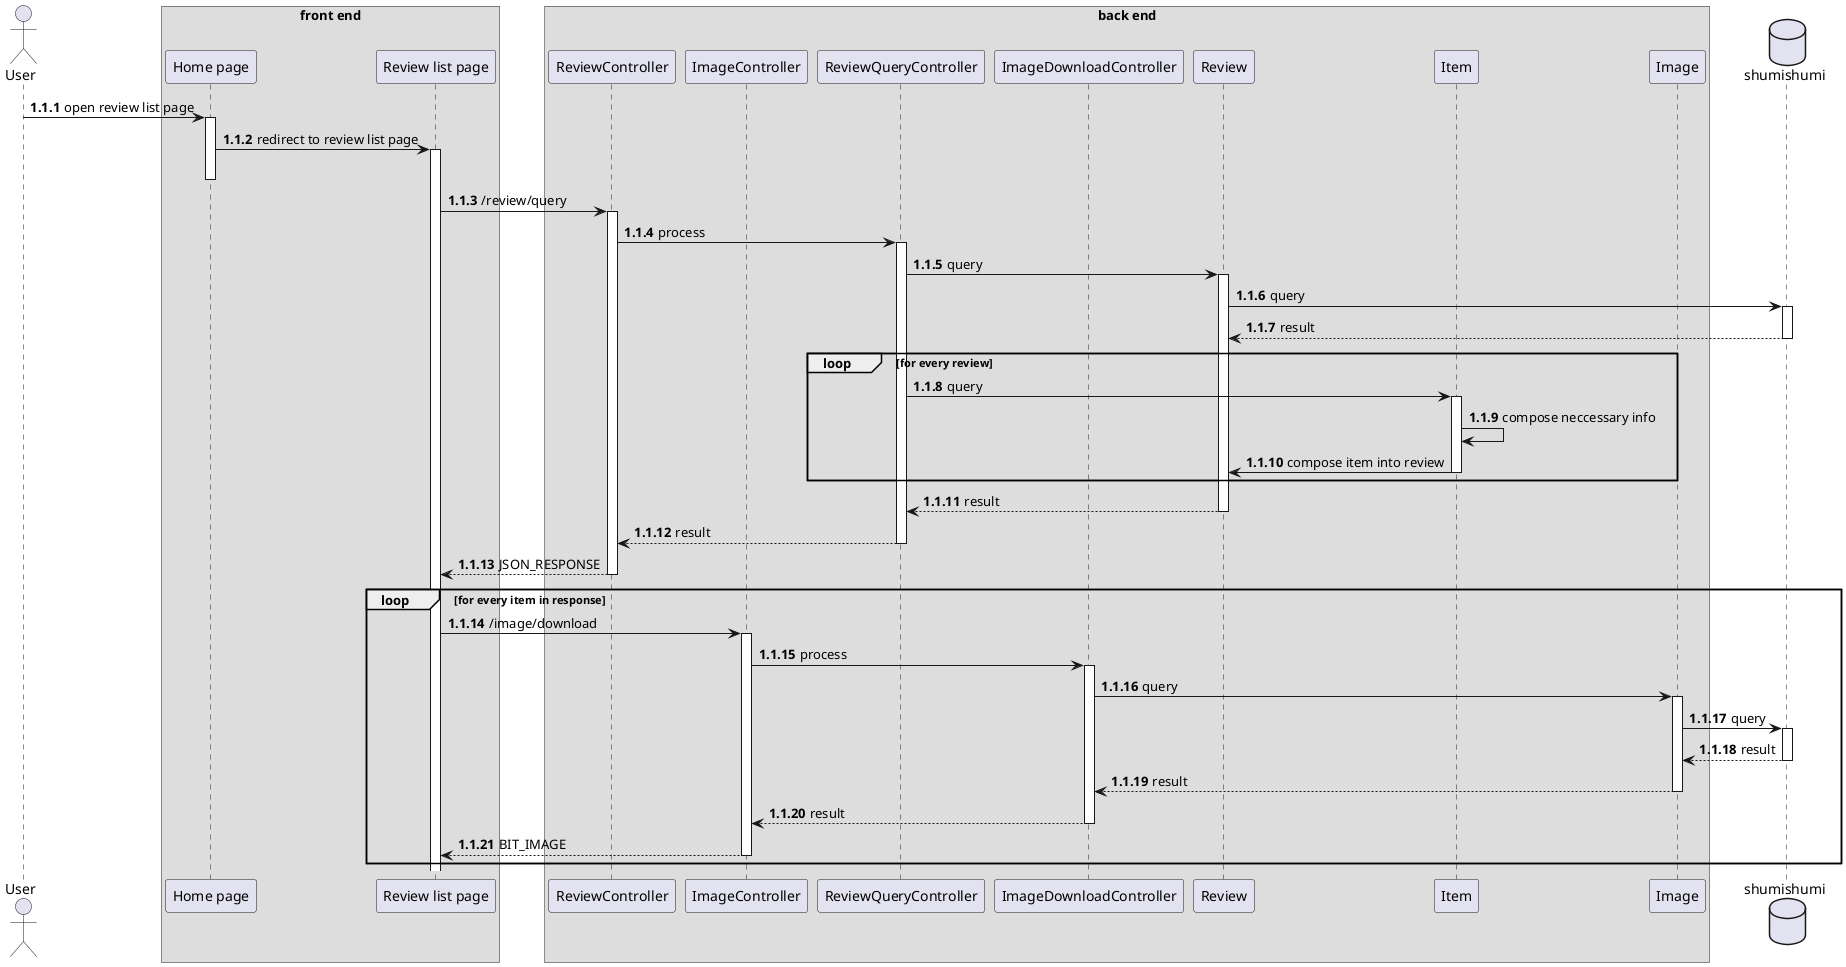 @startuml template
autonumber 1.1.1

actor User as u

box "front end"
participant "Home page" as home
participant "Review list page" as rlist
end box

box "back end"
participant ReviewController as rc
participant ImageController as imc

participant ReviewQueryController as reproc
participant ImageDownloadController as downproc

participant Review as rm
participant Item as im

participant Image as img
end box

database shumishumi as db

u -> home++ : open review list page
home -> rlist ++-- : redirect to review list page

rlist -> rc++ : /review/query
rc -> reproc++ : process

reproc -> rm++ : query
rm -> db++ : query
return result

loop for every review
reproc -> im++ : query
im -> im : compose neccessary info
im -> rm : compose item into review
deactivate im
end
return result
return result
return JSON_RESPONSE

loop for every item in response
    rlist -> imc++ : /image/download
    imc -> downproc++ : process
    downproc -> img++ : query
    img -> db++ : query
    return result
    return result
    return result
    return BIT_IMAGE
end

@enduml